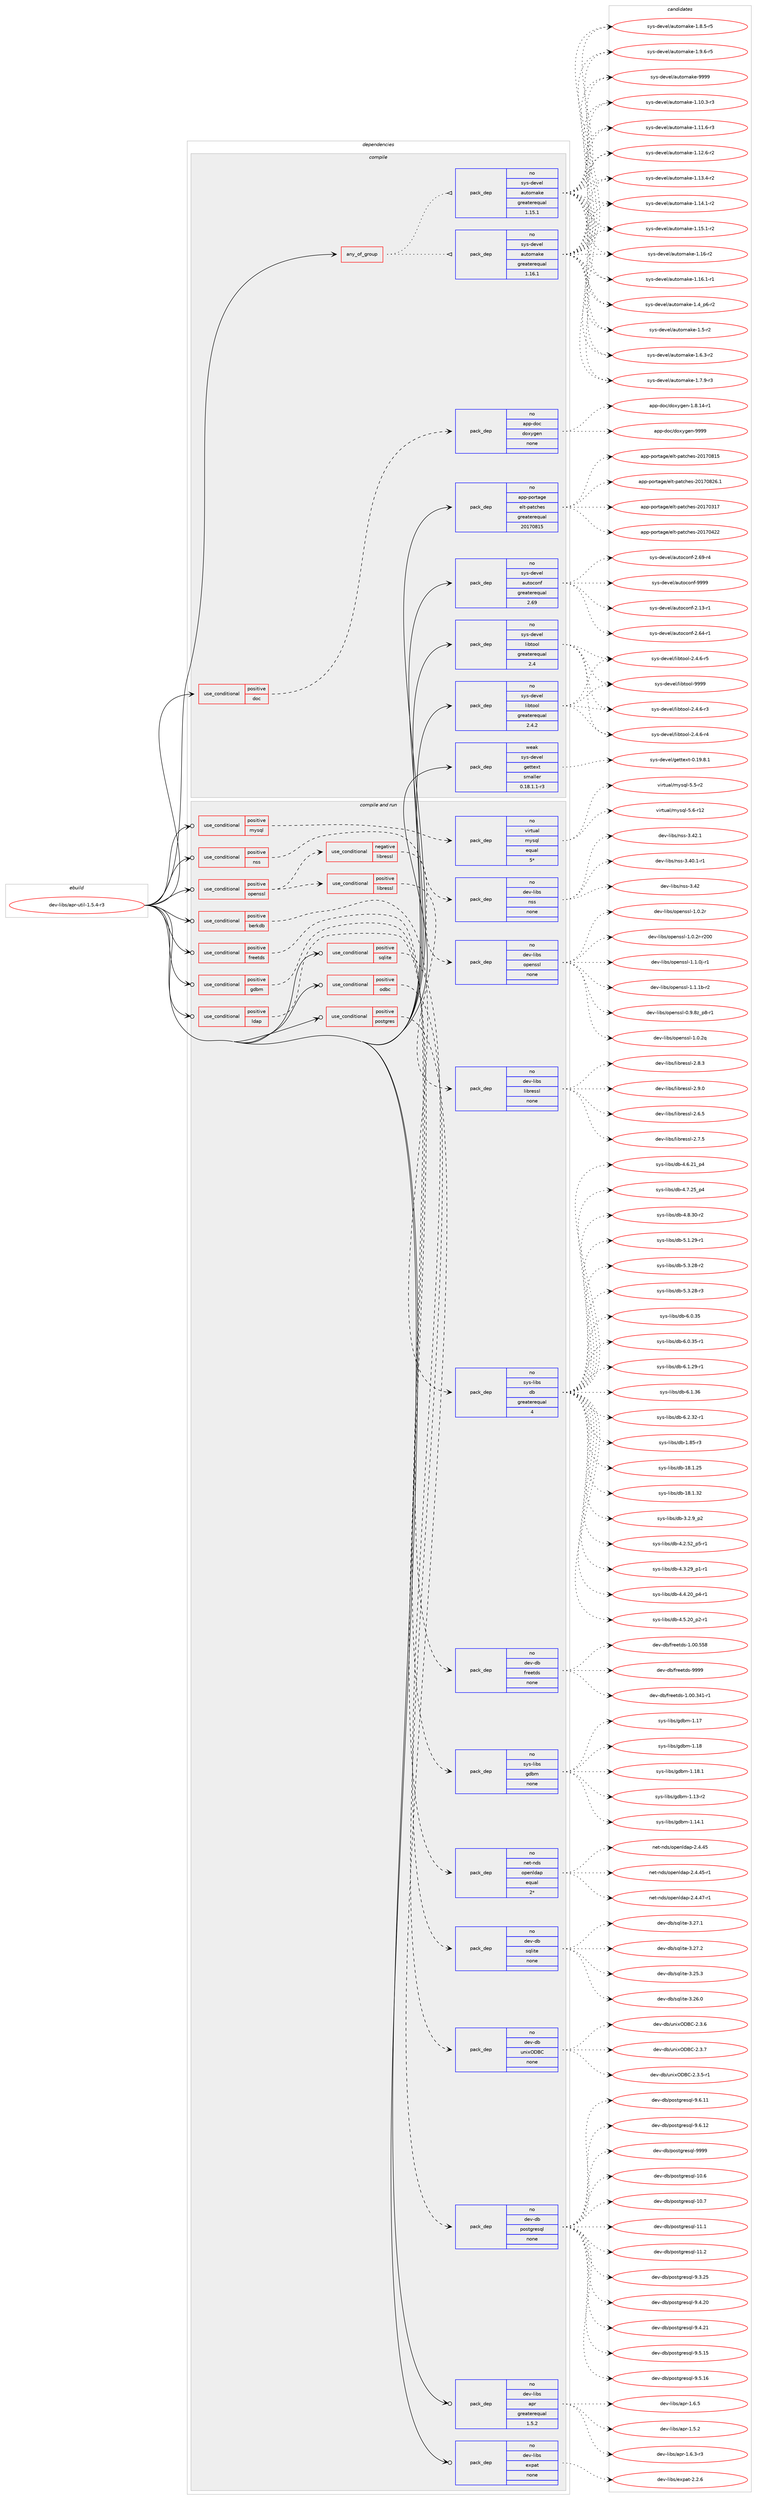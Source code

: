 digraph prolog {

# *************
# Graph options
# *************

newrank=true;
concentrate=true;
compound=true;
graph [rankdir=LR,fontname=Helvetica,fontsize=10,ranksep=1.5];#, ranksep=2.5, nodesep=0.2];
edge  [arrowhead=vee];
node  [fontname=Helvetica,fontsize=10];

# **********
# The ebuild
# **********

subgraph cluster_leftcol {
color=gray;
rank=same;
label=<<i>ebuild</i>>;
id [label="dev-libs/apr-util-1.5.4-r3", color=red, width=4, href="../dev-libs/apr-util-1.5.4-r3.svg"];
}

# ****************
# The dependencies
# ****************

subgraph cluster_midcol {
color=gray;
label=<<i>dependencies</i>>;
subgraph cluster_compile {
fillcolor="#eeeeee";
style=filled;
label=<<i>compile</i>>;
subgraph any22100 {
dependency1364156 [label=<<TABLE BORDER="0" CELLBORDER="1" CELLSPACING="0" CELLPADDING="4"><TR><TD CELLPADDING="10">any_of_group</TD></TR></TABLE>>, shape=none, color=red];subgraph pack976279 {
dependency1364157 [label=<<TABLE BORDER="0" CELLBORDER="1" CELLSPACING="0" CELLPADDING="4" WIDTH="220"><TR><TD ROWSPAN="6" CELLPADDING="30">pack_dep</TD></TR><TR><TD WIDTH="110">no</TD></TR><TR><TD>sys-devel</TD></TR><TR><TD>automake</TD></TR><TR><TD>greaterequal</TD></TR><TR><TD>1.16.1</TD></TR></TABLE>>, shape=none, color=blue];
}
dependency1364156:e -> dependency1364157:w [weight=20,style="dotted",arrowhead="oinv"];
subgraph pack976280 {
dependency1364158 [label=<<TABLE BORDER="0" CELLBORDER="1" CELLSPACING="0" CELLPADDING="4" WIDTH="220"><TR><TD ROWSPAN="6" CELLPADDING="30">pack_dep</TD></TR><TR><TD WIDTH="110">no</TD></TR><TR><TD>sys-devel</TD></TR><TR><TD>automake</TD></TR><TR><TD>greaterequal</TD></TR><TR><TD>1.15.1</TD></TR></TABLE>>, shape=none, color=blue];
}
dependency1364156:e -> dependency1364158:w [weight=20,style="dotted",arrowhead="oinv"];
}
id:e -> dependency1364156:w [weight=20,style="solid",arrowhead="vee"];
subgraph cond365225 {
dependency1364159 [label=<<TABLE BORDER="0" CELLBORDER="1" CELLSPACING="0" CELLPADDING="4"><TR><TD ROWSPAN="3" CELLPADDING="10">use_conditional</TD></TR><TR><TD>positive</TD></TR><TR><TD>doc</TD></TR></TABLE>>, shape=none, color=red];
subgraph pack976281 {
dependency1364160 [label=<<TABLE BORDER="0" CELLBORDER="1" CELLSPACING="0" CELLPADDING="4" WIDTH="220"><TR><TD ROWSPAN="6" CELLPADDING="30">pack_dep</TD></TR><TR><TD WIDTH="110">no</TD></TR><TR><TD>app-doc</TD></TR><TR><TD>doxygen</TD></TR><TR><TD>none</TD></TR><TR><TD></TD></TR></TABLE>>, shape=none, color=blue];
}
dependency1364159:e -> dependency1364160:w [weight=20,style="dashed",arrowhead="vee"];
}
id:e -> dependency1364159:w [weight=20,style="solid",arrowhead="vee"];
subgraph pack976282 {
dependency1364161 [label=<<TABLE BORDER="0" CELLBORDER="1" CELLSPACING="0" CELLPADDING="4" WIDTH="220"><TR><TD ROWSPAN="6" CELLPADDING="30">pack_dep</TD></TR><TR><TD WIDTH="110">no</TD></TR><TR><TD>app-portage</TD></TR><TR><TD>elt-patches</TD></TR><TR><TD>greaterequal</TD></TR><TR><TD>20170815</TD></TR></TABLE>>, shape=none, color=blue];
}
id:e -> dependency1364161:w [weight=20,style="solid",arrowhead="vee"];
subgraph pack976283 {
dependency1364162 [label=<<TABLE BORDER="0" CELLBORDER="1" CELLSPACING="0" CELLPADDING="4" WIDTH="220"><TR><TD ROWSPAN="6" CELLPADDING="30">pack_dep</TD></TR><TR><TD WIDTH="110">no</TD></TR><TR><TD>sys-devel</TD></TR><TR><TD>autoconf</TD></TR><TR><TD>greaterequal</TD></TR><TR><TD>2.69</TD></TR></TABLE>>, shape=none, color=blue];
}
id:e -> dependency1364162:w [weight=20,style="solid",arrowhead="vee"];
subgraph pack976284 {
dependency1364163 [label=<<TABLE BORDER="0" CELLBORDER="1" CELLSPACING="0" CELLPADDING="4" WIDTH="220"><TR><TD ROWSPAN="6" CELLPADDING="30">pack_dep</TD></TR><TR><TD WIDTH="110">no</TD></TR><TR><TD>sys-devel</TD></TR><TR><TD>libtool</TD></TR><TR><TD>greaterequal</TD></TR><TR><TD>2.4</TD></TR></TABLE>>, shape=none, color=blue];
}
id:e -> dependency1364163:w [weight=20,style="solid",arrowhead="vee"];
subgraph pack976285 {
dependency1364164 [label=<<TABLE BORDER="0" CELLBORDER="1" CELLSPACING="0" CELLPADDING="4" WIDTH="220"><TR><TD ROWSPAN="6" CELLPADDING="30">pack_dep</TD></TR><TR><TD WIDTH="110">no</TD></TR><TR><TD>sys-devel</TD></TR><TR><TD>libtool</TD></TR><TR><TD>greaterequal</TD></TR><TR><TD>2.4.2</TD></TR></TABLE>>, shape=none, color=blue];
}
id:e -> dependency1364164:w [weight=20,style="solid",arrowhead="vee"];
subgraph pack976286 {
dependency1364165 [label=<<TABLE BORDER="0" CELLBORDER="1" CELLSPACING="0" CELLPADDING="4" WIDTH="220"><TR><TD ROWSPAN="6" CELLPADDING="30">pack_dep</TD></TR><TR><TD WIDTH="110">weak</TD></TR><TR><TD>sys-devel</TD></TR><TR><TD>gettext</TD></TR><TR><TD>smaller</TD></TR><TR><TD>0.18.1.1-r3</TD></TR></TABLE>>, shape=none, color=blue];
}
id:e -> dependency1364165:w [weight=20,style="solid",arrowhead="vee"];
}
subgraph cluster_compileandrun {
fillcolor="#eeeeee";
style=filled;
label=<<i>compile and run</i>>;
subgraph cond365226 {
dependency1364166 [label=<<TABLE BORDER="0" CELLBORDER="1" CELLSPACING="0" CELLPADDING="4"><TR><TD ROWSPAN="3" CELLPADDING="10">use_conditional</TD></TR><TR><TD>positive</TD></TR><TR><TD>berkdb</TD></TR></TABLE>>, shape=none, color=red];
subgraph pack976287 {
dependency1364167 [label=<<TABLE BORDER="0" CELLBORDER="1" CELLSPACING="0" CELLPADDING="4" WIDTH="220"><TR><TD ROWSPAN="6" CELLPADDING="30">pack_dep</TD></TR><TR><TD WIDTH="110">no</TD></TR><TR><TD>sys-libs</TD></TR><TR><TD>db</TD></TR><TR><TD>greaterequal</TD></TR><TR><TD>4</TD></TR></TABLE>>, shape=none, color=blue];
}
dependency1364166:e -> dependency1364167:w [weight=20,style="dashed",arrowhead="vee"];
}
id:e -> dependency1364166:w [weight=20,style="solid",arrowhead="odotvee"];
subgraph cond365227 {
dependency1364168 [label=<<TABLE BORDER="0" CELLBORDER="1" CELLSPACING="0" CELLPADDING="4"><TR><TD ROWSPAN="3" CELLPADDING="10">use_conditional</TD></TR><TR><TD>positive</TD></TR><TR><TD>freetds</TD></TR></TABLE>>, shape=none, color=red];
subgraph pack976288 {
dependency1364169 [label=<<TABLE BORDER="0" CELLBORDER="1" CELLSPACING="0" CELLPADDING="4" WIDTH="220"><TR><TD ROWSPAN="6" CELLPADDING="30">pack_dep</TD></TR><TR><TD WIDTH="110">no</TD></TR><TR><TD>dev-db</TD></TR><TR><TD>freetds</TD></TR><TR><TD>none</TD></TR><TR><TD></TD></TR></TABLE>>, shape=none, color=blue];
}
dependency1364168:e -> dependency1364169:w [weight=20,style="dashed",arrowhead="vee"];
}
id:e -> dependency1364168:w [weight=20,style="solid",arrowhead="odotvee"];
subgraph cond365228 {
dependency1364170 [label=<<TABLE BORDER="0" CELLBORDER="1" CELLSPACING="0" CELLPADDING="4"><TR><TD ROWSPAN="3" CELLPADDING="10">use_conditional</TD></TR><TR><TD>positive</TD></TR><TR><TD>gdbm</TD></TR></TABLE>>, shape=none, color=red];
subgraph pack976289 {
dependency1364171 [label=<<TABLE BORDER="0" CELLBORDER="1" CELLSPACING="0" CELLPADDING="4" WIDTH="220"><TR><TD ROWSPAN="6" CELLPADDING="30">pack_dep</TD></TR><TR><TD WIDTH="110">no</TD></TR><TR><TD>sys-libs</TD></TR><TR><TD>gdbm</TD></TR><TR><TD>none</TD></TR><TR><TD></TD></TR></TABLE>>, shape=none, color=blue];
}
dependency1364170:e -> dependency1364171:w [weight=20,style="dashed",arrowhead="vee"];
}
id:e -> dependency1364170:w [weight=20,style="solid",arrowhead="odotvee"];
subgraph cond365229 {
dependency1364172 [label=<<TABLE BORDER="0" CELLBORDER="1" CELLSPACING="0" CELLPADDING="4"><TR><TD ROWSPAN="3" CELLPADDING="10">use_conditional</TD></TR><TR><TD>positive</TD></TR><TR><TD>ldap</TD></TR></TABLE>>, shape=none, color=red];
subgraph pack976290 {
dependency1364173 [label=<<TABLE BORDER="0" CELLBORDER="1" CELLSPACING="0" CELLPADDING="4" WIDTH="220"><TR><TD ROWSPAN="6" CELLPADDING="30">pack_dep</TD></TR><TR><TD WIDTH="110">no</TD></TR><TR><TD>net-nds</TD></TR><TR><TD>openldap</TD></TR><TR><TD>equal</TD></TR><TR><TD>2*</TD></TR></TABLE>>, shape=none, color=blue];
}
dependency1364172:e -> dependency1364173:w [weight=20,style="dashed",arrowhead="vee"];
}
id:e -> dependency1364172:w [weight=20,style="solid",arrowhead="odotvee"];
subgraph cond365230 {
dependency1364174 [label=<<TABLE BORDER="0" CELLBORDER="1" CELLSPACING="0" CELLPADDING="4"><TR><TD ROWSPAN="3" CELLPADDING="10">use_conditional</TD></TR><TR><TD>positive</TD></TR><TR><TD>mysql</TD></TR></TABLE>>, shape=none, color=red];
subgraph pack976291 {
dependency1364175 [label=<<TABLE BORDER="0" CELLBORDER="1" CELLSPACING="0" CELLPADDING="4" WIDTH="220"><TR><TD ROWSPAN="6" CELLPADDING="30">pack_dep</TD></TR><TR><TD WIDTH="110">no</TD></TR><TR><TD>virtual</TD></TR><TR><TD>mysql</TD></TR><TR><TD>equal</TD></TR><TR><TD>5*</TD></TR></TABLE>>, shape=none, color=blue];
}
dependency1364174:e -> dependency1364175:w [weight=20,style="dashed",arrowhead="vee"];
}
id:e -> dependency1364174:w [weight=20,style="solid",arrowhead="odotvee"];
subgraph cond365231 {
dependency1364176 [label=<<TABLE BORDER="0" CELLBORDER="1" CELLSPACING="0" CELLPADDING="4"><TR><TD ROWSPAN="3" CELLPADDING="10">use_conditional</TD></TR><TR><TD>positive</TD></TR><TR><TD>nss</TD></TR></TABLE>>, shape=none, color=red];
subgraph pack976292 {
dependency1364177 [label=<<TABLE BORDER="0" CELLBORDER="1" CELLSPACING="0" CELLPADDING="4" WIDTH="220"><TR><TD ROWSPAN="6" CELLPADDING="30">pack_dep</TD></TR><TR><TD WIDTH="110">no</TD></TR><TR><TD>dev-libs</TD></TR><TR><TD>nss</TD></TR><TR><TD>none</TD></TR><TR><TD></TD></TR></TABLE>>, shape=none, color=blue];
}
dependency1364176:e -> dependency1364177:w [weight=20,style="dashed",arrowhead="vee"];
}
id:e -> dependency1364176:w [weight=20,style="solid",arrowhead="odotvee"];
subgraph cond365232 {
dependency1364178 [label=<<TABLE BORDER="0" CELLBORDER="1" CELLSPACING="0" CELLPADDING="4"><TR><TD ROWSPAN="3" CELLPADDING="10">use_conditional</TD></TR><TR><TD>positive</TD></TR><TR><TD>odbc</TD></TR></TABLE>>, shape=none, color=red];
subgraph pack976293 {
dependency1364179 [label=<<TABLE BORDER="0" CELLBORDER="1" CELLSPACING="0" CELLPADDING="4" WIDTH="220"><TR><TD ROWSPAN="6" CELLPADDING="30">pack_dep</TD></TR><TR><TD WIDTH="110">no</TD></TR><TR><TD>dev-db</TD></TR><TR><TD>unixODBC</TD></TR><TR><TD>none</TD></TR><TR><TD></TD></TR></TABLE>>, shape=none, color=blue];
}
dependency1364178:e -> dependency1364179:w [weight=20,style="dashed",arrowhead="vee"];
}
id:e -> dependency1364178:w [weight=20,style="solid",arrowhead="odotvee"];
subgraph cond365233 {
dependency1364180 [label=<<TABLE BORDER="0" CELLBORDER="1" CELLSPACING="0" CELLPADDING="4"><TR><TD ROWSPAN="3" CELLPADDING="10">use_conditional</TD></TR><TR><TD>positive</TD></TR><TR><TD>openssl</TD></TR></TABLE>>, shape=none, color=red];
subgraph cond365234 {
dependency1364181 [label=<<TABLE BORDER="0" CELLBORDER="1" CELLSPACING="0" CELLPADDING="4"><TR><TD ROWSPAN="3" CELLPADDING="10">use_conditional</TD></TR><TR><TD>negative</TD></TR><TR><TD>libressl</TD></TR></TABLE>>, shape=none, color=red];
subgraph pack976294 {
dependency1364182 [label=<<TABLE BORDER="0" CELLBORDER="1" CELLSPACING="0" CELLPADDING="4" WIDTH="220"><TR><TD ROWSPAN="6" CELLPADDING="30">pack_dep</TD></TR><TR><TD WIDTH="110">no</TD></TR><TR><TD>dev-libs</TD></TR><TR><TD>openssl</TD></TR><TR><TD>none</TD></TR><TR><TD></TD></TR></TABLE>>, shape=none, color=blue];
}
dependency1364181:e -> dependency1364182:w [weight=20,style="dashed",arrowhead="vee"];
}
dependency1364180:e -> dependency1364181:w [weight=20,style="dashed",arrowhead="vee"];
subgraph cond365235 {
dependency1364183 [label=<<TABLE BORDER="0" CELLBORDER="1" CELLSPACING="0" CELLPADDING="4"><TR><TD ROWSPAN="3" CELLPADDING="10">use_conditional</TD></TR><TR><TD>positive</TD></TR><TR><TD>libressl</TD></TR></TABLE>>, shape=none, color=red];
subgraph pack976295 {
dependency1364184 [label=<<TABLE BORDER="0" CELLBORDER="1" CELLSPACING="0" CELLPADDING="4" WIDTH="220"><TR><TD ROWSPAN="6" CELLPADDING="30">pack_dep</TD></TR><TR><TD WIDTH="110">no</TD></TR><TR><TD>dev-libs</TD></TR><TR><TD>libressl</TD></TR><TR><TD>none</TD></TR><TR><TD></TD></TR></TABLE>>, shape=none, color=blue];
}
dependency1364183:e -> dependency1364184:w [weight=20,style="dashed",arrowhead="vee"];
}
dependency1364180:e -> dependency1364183:w [weight=20,style="dashed",arrowhead="vee"];
}
id:e -> dependency1364180:w [weight=20,style="solid",arrowhead="odotvee"];
subgraph cond365236 {
dependency1364185 [label=<<TABLE BORDER="0" CELLBORDER="1" CELLSPACING="0" CELLPADDING="4"><TR><TD ROWSPAN="3" CELLPADDING="10">use_conditional</TD></TR><TR><TD>positive</TD></TR><TR><TD>postgres</TD></TR></TABLE>>, shape=none, color=red];
subgraph pack976296 {
dependency1364186 [label=<<TABLE BORDER="0" CELLBORDER="1" CELLSPACING="0" CELLPADDING="4" WIDTH="220"><TR><TD ROWSPAN="6" CELLPADDING="30">pack_dep</TD></TR><TR><TD WIDTH="110">no</TD></TR><TR><TD>dev-db</TD></TR><TR><TD>postgresql</TD></TR><TR><TD>none</TD></TR><TR><TD></TD></TR></TABLE>>, shape=none, color=blue];
}
dependency1364185:e -> dependency1364186:w [weight=20,style="dashed",arrowhead="vee"];
}
id:e -> dependency1364185:w [weight=20,style="solid",arrowhead="odotvee"];
subgraph cond365237 {
dependency1364187 [label=<<TABLE BORDER="0" CELLBORDER="1" CELLSPACING="0" CELLPADDING="4"><TR><TD ROWSPAN="3" CELLPADDING="10">use_conditional</TD></TR><TR><TD>positive</TD></TR><TR><TD>sqlite</TD></TR></TABLE>>, shape=none, color=red];
subgraph pack976297 {
dependency1364188 [label=<<TABLE BORDER="0" CELLBORDER="1" CELLSPACING="0" CELLPADDING="4" WIDTH="220"><TR><TD ROWSPAN="6" CELLPADDING="30">pack_dep</TD></TR><TR><TD WIDTH="110">no</TD></TR><TR><TD>dev-db</TD></TR><TR><TD>sqlite</TD></TR><TR><TD>none</TD></TR><TR><TD></TD></TR></TABLE>>, shape=none, color=blue];
}
dependency1364187:e -> dependency1364188:w [weight=20,style="dashed",arrowhead="vee"];
}
id:e -> dependency1364187:w [weight=20,style="solid",arrowhead="odotvee"];
subgraph pack976298 {
dependency1364189 [label=<<TABLE BORDER="0" CELLBORDER="1" CELLSPACING="0" CELLPADDING="4" WIDTH="220"><TR><TD ROWSPAN="6" CELLPADDING="30">pack_dep</TD></TR><TR><TD WIDTH="110">no</TD></TR><TR><TD>dev-libs</TD></TR><TR><TD>apr</TD></TR><TR><TD>greaterequal</TD></TR><TR><TD>1.5.2</TD></TR></TABLE>>, shape=none, color=blue];
}
id:e -> dependency1364189:w [weight=20,style="solid",arrowhead="odotvee"];
subgraph pack976299 {
dependency1364190 [label=<<TABLE BORDER="0" CELLBORDER="1" CELLSPACING="0" CELLPADDING="4" WIDTH="220"><TR><TD ROWSPAN="6" CELLPADDING="30">pack_dep</TD></TR><TR><TD WIDTH="110">no</TD></TR><TR><TD>dev-libs</TD></TR><TR><TD>expat</TD></TR><TR><TD>none</TD></TR><TR><TD></TD></TR></TABLE>>, shape=none, color=blue];
}
id:e -> dependency1364190:w [weight=20,style="solid",arrowhead="odotvee"];
}
subgraph cluster_run {
fillcolor="#eeeeee";
style=filled;
label=<<i>run</i>>;
}
}

# **************
# The candidates
# **************

subgraph cluster_choices {
rank=same;
color=gray;
label=<<i>candidates</i>>;

subgraph choice976279 {
color=black;
nodesep=1;
choice11512111545100101118101108479711711611110997107101454946494846514511451 [label="sys-devel/automake-1.10.3-r3", color=red, width=4,href="../sys-devel/automake-1.10.3-r3.svg"];
choice11512111545100101118101108479711711611110997107101454946494946544511451 [label="sys-devel/automake-1.11.6-r3", color=red, width=4,href="../sys-devel/automake-1.11.6-r3.svg"];
choice11512111545100101118101108479711711611110997107101454946495046544511450 [label="sys-devel/automake-1.12.6-r2", color=red, width=4,href="../sys-devel/automake-1.12.6-r2.svg"];
choice11512111545100101118101108479711711611110997107101454946495146524511450 [label="sys-devel/automake-1.13.4-r2", color=red, width=4,href="../sys-devel/automake-1.13.4-r2.svg"];
choice11512111545100101118101108479711711611110997107101454946495246494511450 [label="sys-devel/automake-1.14.1-r2", color=red, width=4,href="../sys-devel/automake-1.14.1-r2.svg"];
choice11512111545100101118101108479711711611110997107101454946495346494511450 [label="sys-devel/automake-1.15.1-r2", color=red, width=4,href="../sys-devel/automake-1.15.1-r2.svg"];
choice1151211154510010111810110847971171161111099710710145494649544511450 [label="sys-devel/automake-1.16-r2", color=red, width=4,href="../sys-devel/automake-1.16-r2.svg"];
choice11512111545100101118101108479711711611110997107101454946495446494511449 [label="sys-devel/automake-1.16.1-r1", color=red, width=4,href="../sys-devel/automake-1.16.1-r1.svg"];
choice115121115451001011181011084797117116111109971071014549465295112544511450 [label="sys-devel/automake-1.4_p6-r2", color=red, width=4,href="../sys-devel/automake-1.4_p6-r2.svg"];
choice11512111545100101118101108479711711611110997107101454946534511450 [label="sys-devel/automake-1.5-r2", color=red, width=4,href="../sys-devel/automake-1.5-r2.svg"];
choice115121115451001011181011084797117116111109971071014549465446514511450 [label="sys-devel/automake-1.6.3-r2", color=red, width=4,href="../sys-devel/automake-1.6.3-r2.svg"];
choice115121115451001011181011084797117116111109971071014549465546574511451 [label="sys-devel/automake-1.7.9-r3", color=red, width=4,href="../sys-devel/automake-1.7.9-r3.svg"];
choice115121115451001011181011084797117116111109971071014549465646534511453 [label="sys-devel/automake-1.8.5-r5", color=red, width=4,href="../sys-devel/automake-1.8.5-r5.svg"];
choice115121115451001011181011084797117116111109971071014549465746544511453 [label="sys-devel/automake-1.9.6-r5", color=red, width=4,href="../sys-devel/automake-1.9.6-r5.svg"];
choice115121115451001011181011084797117116111109971071014557575757 [label="sys-devel/automake-9999", color=red, width=4,href="../sys-devel/automake-9999.svg"];
dependency1364157:e -> choice11512111545100101118101108479711711611110997107101454946494846514511451:w [style=dotted,weight="100"];
dependency1364157:e -> choice11512111545100101118101108479711711611110997107101454946494946544511451:w [style=dotted,weight="100"];
dependency1364157:e -> choice11512111545100101118101108479711711611110997107101454946495046544511450:w [style=dotted,weight="100"];
dependency1364157:e -> choice11512111545100101118101108479711711611110997107101454946495146524511450:w [style=dotted,weight="100"];
dependency1364157:e -> choice11512111545100101118101108479711711611110997107101454946495246494511450:w [style=dotted,weight="100"];
dependency1364157:e -> choice11512111545100101118101108479711711611110997107101454946495346494511450:w [style=dotted,weight="100"];
dependency1364157:e -> choice1151211154510010111810110847971171161111099710710145494649544511450:w [style=dotted,weight="100"];
dependency1364157:e -> choice11512111545100101118101108479711711611110997107101454946495446494511449:w [style=dotted,weight="100"];
dependency1364157:e -> choice115121115451001011181011084797117116111109971071014549465295112544511450:w [style=dotted,weight="100"];
dependency1364157:e -> choice11512111545100101118101108479711711611110997107101454946534511450:w [style=dotted,weight="100"];
dependency1364157:e -> choice115121115451001011181011084797117116111109971071014549465446514511450:w [style=dotted,weight="100"];
dependency1364157:e -> choice115121115451001011181011084797117116111109971071014549465546574511451:w [style=dotted,weight="100"];
dependency1364157:e -> choice115121115451001011181011084797117116111109971071014549465646534511453:w [style=dotted,weight="100"];
dependency1364157:e -> choice115121115451001011181011084797117116111109971071014549465746544511453:w [style=dotted,weight="100"];
dependency1364157:e -> choice115121115451001011181011084797117116111109971071014557575757:w [style=dotted,weight="100"];
}
subgraph choice976280 {
color=black;
nodesep=1;
choice11512111545100101118101108479711711611110997107101454946494846514511451 [label="sys-devel/automake-1.10.3-r3", color=red, width=4,href="../sys-devel/automake-1.10.3-r3.svg"];
choice11512111545100101118101108479711711611110997107101454946494946544511451 [label="sys-devel/automake-1.11.6-r3", color=red, width=4,href="../sys-devel/automake-1.11.6-r3.svg"];
choice11512111545100101118101108479711711611110997107101454946495046544511450 [label="sys-devel/automake-1.12.6-r2", color=red, width=4,href="../sys-devel/automake-1.12.6-r2.svg"];
choice11512111545100101118101108479711711611110997107101454946495146524511450 [label="sys-devel/automake-1.13.4-r2", color=red, width=4,href="../sys-devel/automake-1.13.4-r2.svg"];
choice11512111545100101118101108479711711611110997107101454946495246494511450 [label="sys-devel/automake-1.14.1-r2", color=red, width=4,href="../sys-devel/automake-1.14.1-r2.svg"];
choice11512111545100101118101108479711711611110997107101454946495346494511450 [label="sys-devel/automake-1.15.1-r2", color=red, width=4,href="../sys-devel/automake-1.15.1-r2.svg"];
choice1151211154510010111810110847971171161111099710710145494649544511450 [label="sys-devel/automake-1.16-r2", color=red, width=4,href="../sys-devel/automake-1.16-r2.svg"];
choice11512111545100101118101108479711711611110997107101454946495446494511449 [label="sys-devel/automake-1.16.1-r1", color=red, width=4,href="../sys-devel/automake-1.16.1-r1.svg"];
choice115121115451001011181011084797117116111109971071014549465295112544511450 [label="sys-devel/automake-1.4_p6-r2", color=red, width=4,href="../sys-devel/automake-1.4_p6-r2.svg"];
choice11512111545100101118101108479711711611110997107101454946534511450 [label="sys-devel/automake-1.5-r2", color=red, width=4,href="../sys-devel/automake-1.5-r2.svg"];
choice115121115451001011181011084797117116111109971071014549465446514511450 [label="sys-devel/automake-1.6.3-r2", color=red, width=4,href="../sys-devel/automake-1.6.3-r2.svg"];
choice115121115451001011181011084797117116111109971071014549465546574511451 [label="sys-devel/automake-1.7.9-r3", color=red, width=4,href="../sys-devel/automake-1.7.9-r3.svg"];
choice115121115451001011181011084797117116111109971071014549465646534511453 [label="sys-devel/automake-1.8.5-r5", color=red, width=4,href="../sys-devel/automake-1.8.5-r5.svg"];
choice115121115451001011181011084797117116111109971071014549465746544511453 [label="sys-devel/automake-1.9.6-r5", color=red, width=4,href="../sys-devel/automake-1.9.6-r5.svg"];
choice115121115451001011181011084797117116111109971071014557575757 [label="sys-devel/automake-9999", color=red, width=4,href="../sys-devel/automake-9999.svg"];
dependency1364158:e -> choice11512111545100101118101108479711711611110997107101454946494846514511451:w [style=dotted,weight="100"];
dependency1364158:e -> choice11512111545100101118101108479711711611110997107101454946494946544511451:w [style=dotted,weight="100"];
dependency1364158:e -> choice11512111545100101118101108479711711611110997107101454946495046544511450:w [style=dotted,weight="100"];
dependency1364158:e -> choice11512111545100101118101108479711711611110997107101454946495146524511450:w [style=dotted,weight="100"];
dependency1364158:e -> choice11512111545100101118101108479711711611110997107101454946495246494511450:w [style=dotted,weight="100"];
dependency1364158:e -> choice11512111545100101118101108479711711611110997107101454946495346494511450:w [style=dotted,weight="100"];
dependency1364158:e -> choice1151211154510010111810110847971171161111099710710145494649544511450:w [style=dotted,weight="100"];
dependency1364158:e -> choice11512111545100101118101108479711711611110997107101454946495446494511449:w [style=dotted,weight="100"];
dependency1364158:e -> choice115121115451001011181011084797117116111109971071014549465295112544511450:w [style=dotted,weight="100"];
dependency1364158:e -> choice11512111545100101118101108479711711611110997107101454946534511450:w [style=dotted,weight="100"];
dependency1364158:e -> choice115121115451001011181011084797117116111109971071014549465446514511450:w [style=dotted,weight="100"];
dependency1364158:e -> choice115121115451001011181011084797117116111109971071014549465546574511451:w [style=dotted,weight="100"];
dependency1364158:e -> choice115121115451001011181011084797117116111109971071014549465646534511453:w [style=dotted,weight="100"];
dependency1364158:e -> choice115121115451001011181011084797117116111109971071014549465746544511453:w [style=dotted,weight="100"];
dependency1364158:e -> choice115121115451001011181011084797117116111109971071014557575757:w [style=dotted,weight="100"];
}
subgraph choice976281 {
color=black;
nodesep=1;
choice97112112451001119947100111120121103101110454946564649524511449 [label="app-doc/doxygen-1.8.14-r1", color=red, width=4,href="../app-doc/doxygen-1.8.14-r1.svg"];
choice971121124510011199471001111201211031011104557575757 [label="app-doc/doxygen-9999", color=red, width=4,href="../app-doc/doxygen-9999.svg"];
dependency1364160:e -> choice97112112451001119947100111120121103101110454946564649524511449:w [style=dotted,weight="100"];
dependency1364160:e -> choice971121124510011199471001111201211031011104557575757:w [style=dotted,weight="100"];
}
subgraph choice976282 {
color=black;
nodesep=1;
choice97112112451121111141169710310147101108116451129711699104101115455048495548514955 [label="app-portage/elt-patches-20170317", color=red, width=4,href="../app-portage/elt-patches-20170317.svg"];
choice97112112451121111141169710310147101108116451129711699104101115455048495548525050 [label="app-portage/elt-patches-20170422", color=red, width=4,href="../app-portage/elt-patches-20170422.svg"];
choice97112112451121111141169710310147101108116451129711699104101115455048495548564953 [label="app-portage/elt-patches-20170815", color=red, width=4,href="../app-portage/elt-patches-20170815.svg"];
choice971121124511211111411697103101471011081164511297116991041011154550484955485650544649 [label="app-portage/elt-patches-20170826.1", color=red, width=4,href="../app-portage/elt-patches-20170826.1.svg"];
dependency1364161:e -> choice97112112451121111141169710310147101108116451129711699104101115455048495548514955:w [style=dotted,weight="100"];
dependency1364161:e -> choice97112112451121111141169710310147101108116451129711699104101115455048495548525050:w [style=dotted,weight="100"];
dependency1364161:e -> choice97112112451121111141169710310147101108116451129711699104101115455048495548564953:w [style=dotted,weight="100"];
dependency1364161:e -> choice971121124511211111411697103101471011081164511297116991041011154550484955485650544649:w [style=dotted,weight="100"];
}
subgraph choice976283 {
color=black;
nodesep=1;
choice1151211154510010111810110847971171161119911111010245504649514511449 [label="sys-devel/autoconf-2.13-r1", color=red, width=4,href="../sys-devel/autoconf-2.13-r1.svg"];
choice1151211154510010111810110847971171161119911111010245504654524511449 [label="sys-devel/autoconf-2.64-r1", color=red, width=4,href="../sys-devel/autoconf-2.64-r1.svg"];
choice1151211154510010111810110847971171161119911111010245504654574511452 [label="sys-devel/autoconf-2.69-r4", color=red, width=4,href="../sys-devel/autoconf-2.69-r4.svg"];
choice115121115451001011181011084797117116111991111101024557575757 [label="sys-devel/autoconf-9999", color=red, width=4,href="../sys-devel/autoconf-9999.svg"];
dependency1364162:e -> choice1151211154510010111810110847971171161119911111010245504649514511449:w [style=dotted,weight="100"];
dependency1364162:e -> choice1151211154510010111810110847971171161119911111010245504654524511449:w [style=dotted,weight="100"];
dependency1364162:e -> choice1151211154510010111810110847971171161119911111010245504654574511452:w [style=dotted,weight="100"];
dependency1364162:e -> choice115121115451001011181011084797117116111991111101024557575757:w [style=dotted,weight="100"];
}
subgraph choice976284 {
color=black;
nodesep=1;
choice1151211154510010111810110847108105981161111111084550465246544511451 [label="sys-devel/libtool-2.4.6-r3", color=red, width=4,href="../sys-devel/libtool-2.4.6-r3.svg"];
choice1151211154510010111810110847108105981161111111084550465246544511452 [label="sys-devel/libtool-2.4.6-r4", color=red, width=4,href="../sys-devel/libtool-2.4.6-r4.svg"];
choice1151211154510010111810110847108105981161111111084550465246544511453 [label="sys-devel/libtool-2.4.6-r5", color=red, width=4,href="../sys-devel/libtool-2.4.6-r5.svg"];
choice1151211154510010111810110847108105981161111111084557575757 [label="sys-devel/libtool-9999", color=red, width=4,href="../sys-devel/libtool-9999.svg"];
dependency1364163:e -> choice1151211154510010111810110847108105981161111111084550465246544511451:w [style=dotted,weight="100"];
dependency1364163:e -> choice1151211154510010111810110847108105981161111111084550465246544511452:w [style=dotted,weight="100"];
dependency1364163:e -> choice1151211154510010111810110847108105981161111111084550465246544511453:w [style=dotted,weight="100"];
dependency1364163:e -> choice1151211154510010111810110847108105981161111111084557575757:w [style=dotted,weight="100"];
}
subgraph choice976285 {
color=black;
nodesep=1;
choice1151211154510010111810110847108105981161111111084550465246544511451 [label="sys-devel/libtool-2.4.6-r3", color=red, width=4,href="../sys-devel/libtool-2.4.6-r3.svg"];
choice1151211154510010111810110847108105981161111111084550465246544511452 [label="sys-devel/libtool-2.4.6-r4", color=red, width=4,href="../sys-devel/libtool-2.4.6-r4.svg"];
choice1151211154510010111810110847108105981161111111084550465246544511453 [label="sys-devel/libtool-2.4.6-r5", color=red, width=4,href="../sys-devel/libtool-2.4.6-r5.svg"];
choice1151211154510010111810110847108105981161111111084557575757 [label="sys-devel/libtool-9999", color=red, width=4,href="../sys-devel/libtool-9999.svg"];
dependency1364164:e -> choice1151211154510010111810110847108105981161111111084550465246544511451:w [style=dotted,weight="100"];
dependency1364164:e -> choice1151211154510010111810110847108105981161111111084550465246544511452:w [style=dotted,weight="100"];
dependency1364164:e -> choice1151211154510010111810110847108105981161111111084550465246544511453:w [style=dotted,weight="100"];
dependency1364164:e -> choice1151211154510010111810110847108105981161111111084557575757:w [style=dotted,weight="100"];
}
subgraph choice976286 {
color=black;
nodesep=1;
choice1151211154510010111810110847103101116116101120116454846495746564649 [label="sys-devel/gettext-0.19.8.1", color=red, width=4,href="../sys-devel/gettext-0.19.8.1.svg"];
dependency1364165:e -> choice1151211154510010111810110847103101116116101120116454846495746564649:w [style=dotted,weight="100"];
}
subgraph choice976287 {
color=black;
nodesep=1;
choice1151211154510810598115471009845494656534511451 [label="sys-libs/db-1.85-r3", color=red, width=4,href="../sys-libs/db-1.85-r3.svg"];
choice115121115451081059811547100984549564649465053 [label="sys-libs/db-18.1.25", color=red, width=4,href="../sys-libs/db-18.1.25.svg"];
choice115121115451081059811547100984549564649465150 [label="sys-libs/db-18.1.32", color=red, width=4,href="../sys-libs/db-18.1.32.svg"];
choice115121115451081059811547100984551465046579511250 [label="sys-libs/db-3.2.9_p2", color=red, width=4,href="../sys-libs/db-3.2.9_p2.svg"];
choice115121115451081059811547100984552465046535095112534511449 [label="sys-libs/db-4.2.52_p5-r1", color=red, width=4,href="../sys-libs/db-4.2.52_p5-r1.svg"];
choice115121115451081059811547100984552465146505795112494511449 [label="sys-libs/db-4.3.29_p1-r1", color=red, width=4,href="../sys-libs/db-4.3.29_p1-r1.svg"];
choice115121115451081059811547100984552465246504895112524511449 [label="sys-libs/db-4.4.20_p4-r1", color=red, width=4,href="../sys-libs/db-4.4.20_p4-r1.svg"];
choice115121115451081059811547100984552465346504895112504511449 [label="sys-libs/db-4.5.20_p2-r1", color=red, width=4,href="../sys-libs/db-4.5.20_p2-r1.svg"];
choice11512111545108105981154710098455246544650499511252 [label="sys-libs/db-4.6.21_p4", color=red, width=4,href="../sys-libs/db-4.6.21_p4.svg"];
choice11512111545108105981154710098455246554650539511252 [label="sys-libs/db-4.7.25_p4", color=red, width=4,href="../sys-libs/db-4.7.25_p4.svg"];
choice11512111545108105981154710098455246564651484511450 [label="sys-libs/db-4.8.30-r2", color=red, width=4,href="../sys-libs/db-4.8.30-r2.svg"];
choice11512111545108105981154710098455346494650574511449 [label="sys-libs/db-5.1.29-r1", color=red, width=4,href="../sys-libs/db-5.1.29-r1.svg"];
choice11512111545108105981154710098455346514650564511450 [label="sys-libs/db-5.3.28-r2", color=red, width=4,href="../sys-libs/db-5.3.28-r2.svg"];
choice11512111545108105981154710098455346514650564511451 [label="sys-libs/db-5.3.28-r3", color=red, width=4,href="../sys-libs/db-5.3.28-r3.svg"];
choice1151211154510810598115471009845544648465153 [label="sys-libs/db-6.0.35", color=red, width=4,href="../sys-libs/db-6.0.35.svg"];
choice11512111545108105981154710098455446484651534511449 [label="sys-libs/db-6.0.35-r1", color=red, width=4,href="../sys-libs/db-6.0.35-r1.svg"];
choice11512111545108105981154710098455446494650574511449 [label="sys-libs/db-6.1.29-r1", color=red, width=4,href="../sys-libs/db-6.1.29-r1.svg"];
choice1151211154510810598115471009845544649465154 [label="sys-libs/db-6.1.36", color=red, width=4,href="../sys-libs/db-6.1.36.svg"];
choice11512111545108105981154710098455446504651504511449 [label="sys-libs/db-6.2.32-r1", color=red, width=4,href="../sys-libs/db-6.2.32-r1.svg"];
dependency1364167:e -> choice1151211154510810598115471009845494656534511451:w [style=dotted,weight="100"];
dependency1364167:e -> choice115121115451081059811547100984549564649465053:w [style=dotted,weight="100"];
dependency1364167:e -> choice115121115451081059811547100984549564649465150:w [style=dotted,weight="100"];
dependency1364167:e -> choice115121115451081059811547100984551465046579511250:w [style=dotted,weight="100"];
dependency1364167:e -> choice115121115451081059811547100984552465046535095112534511449:w [style=dotted,weight="100"];
dependency1364167:e -> choice115121115451081059811547100984552465146505795112494511449:w [style=dotted,weight="100"];
dependency1364167:e -> choice115121115451081059811547100984552465246504895112524511449:w [style=dotted,weight="100"];
dependency1364167:e -> choice115121115451081059811547100984552465346504895112504511449:w [style=dotted,weight="100"];
dependency1364167:e -> choice11512111545108105981154710098455246544650499511252:w [style=dotted,weight="100"];
dependency1364167:e -> choice11512111545108105981154710098455246554650539511252:w [style=dotted,weight="100"];
dependency1364167:e -> choice11512111545108105981154710098455246564651484511450:w [style=dotted,weight="100"];
dependency1364167:e -> choice11512111545108105981154710098455346494650574511449:w [style=dotted,weight="100"];
dependency1364167:e -> choice11512111545108105981154710098455346514650564511450:w [style=dotted,weight="100"];
dependency1364167:e -> choice11512111545108105981154710098455346514650564511451:w [style=dotted,weight="100"];
dependency1364167:e -> choice1151211154510810598115471009845544648465153:w [style=dotted,weight="100"];
dependency1364167:e -> choice11512111545108105981154710098455446484651534511449:w [style=dotted,weight="100"];
dependency1364167:e -> choice11512111545108105981154710098455446494650574511449:w [style=dotted,weight="100"];
dependency1364167:e -> choice1151211154510810598115471009845544649465154:w [style=dotted,weight="100"];
dependency1364167:e -> choice11512111545108105981154710098455446504651504511449:w [style=dotted,weight="100"];
}
subgraph choice976288 {
color=black;
nodesep=1;
choice1001011184510098471021141011011161001154549464848465152494511449 [label="dev-db/freetds-1.00.341-r1", color=red, width=4,href="../dev-db/freetds-1.00.341-r1.svg"];
choice100101118451009847102114101101116100115454946484846535356 [label="dev-db/freetds-1.00.558", color=red, width=4,href="../dev-db/freetds-1.00.558.svg"];
choice1001011184510098471021141011011161001154557575757 [label="dev-db/freetds-9999", color=red, width=4,href="../dev-db/freetds-9999.svg"];
dependency1364169:e -> choice1001011184510098471021141011011161001154549464848465152494511449:w [style=dotted,weight="100"];
dependency1364169:e -> choice100101118451009847102114101101116100115454946484846535356:w [style=dotted,weight="100"];
dependency1364169:e -> choice1001011184510098471021141011011161001154557575757:w [style=dotted,weight="100"];
}
subgraph choice976289 {
color=black;
nodesep=1;
choice1151211154510810598115471031009810945494649514511450 [label="sys-libs/gdbm-1.13-r2", color=red, width=4,href="../sys-libs/gdbm-1.13-r2.svg"];
choice1151211154510810598115471031009810945494649524649 [label="sys-libs/gdbm-1.14.1", color=red, width=4,href="../sys-libs/gdbm-1.14.1.svg"];
choice115121115451081059811547103100981094549464955 [label="sys-libs/gdbm-1.17", color=red, width=4,href="../sys-libs/gdbm-1.17.svg"];
choice115121115451081059811547103100981094549464956 [label="sys-libs/gdbm-1.18", color=red, width=4,href="../sys-libs/gdbm-1.18.svg"];
choice1151211154510810598115471031009810945494649564649 [label="sys-libs/gdbm-1.18.1", color=red, width=4,href="../sys-libs/gdbm-1.18.1.svg"];
dependency1364171:e -> choice1151211154510810598115471031009810945494649514511450:w [style=dotted,weight="100"];
dependency1364171:e -> choice1151211154510810598115471031009810945494649524649:w [style=dotted,weight="100"];
dependency1364171:e -> choice115121115451081059811547103100981094549464955:w [style=dotted,weight="100"];
dependency1364171:e -> choice115121115451081059811547103100981094549464956:w [style=dotted,weight="100"];
dependency1364171:e -> choice1151211154510810598115471031009810945494649564649:w [style=dotted,weight="100"];
}
subgraph choice976290 {
color=black;
nodesep=1;
choice11010111645110100115471111121011101081009711245504652465253 [label="net-nds/openldap-2.4.45", color=red, width=4,href="../net-nds/openldap-2.4.45.svg"];
choice110101116451101001154711111210111010810097112455046524652534511449 [label="net-nds/openldap-2.4.45-r1", color=red, width=4,href="../net-nds/openldap-2.4.45-r1.svg"];
choice110101116451101001154711111210111010810097112455046524652554511449 [label="net-nds/openldap-2.4.47-r1", color=red, width=4,href="../net-nds/openldap-2.4.47-r1.svg"];
dependency1364173:e -> choice11010111645110100115471111121011101081009711245504652465253:w [style=dotted,weight="100"];
dependency1364173:e -> choice110101116451101001154711111210111010810097112455046524652534511449:w [style=dotted,weight="100"];
dependency1364173:e -> choice110101116451101001154711111210111010810097112455046524652554511449:w [style=dotted,weight="100"];
}
subgraph choice976291 {
color=black;
nodesep=1;
choice1181051141161179710847109121115113108455346534511450 [label="virtual/mysql-5.5-r2", color=red, width=4,href="../virtual/mysql-5.5-r2.svg"];
choice118105114116117971084710912111511310845534654451144950 [label="virtual/mysql-5.6-r12", color=red, width=4,href="../virtual/mysql-5.6-r12.svg"];
dependency1364175:e -> choice1181051141161179710847109121115113108455346534511450:w [style=dotted,weight="100"];
dependency1364175:e -> choice118105114116117971084710912111511310845534654451144950:w [style=dotted,weight="100"];
}
subgraph choice976292 {
color=black;
nodesep=1;
choice100101118451081059811547110115115455146524846494511449 [label="dev-libs/nss-3.40.1-r1", color=red, width=4,href="../dev-libs/nss-3.40.1-r1.svg"];
choice1001011184510810598115471101151154551465250 [label="dev-libs/nss-3.42", color=red, width=4,href="../dev-libs/nss-3.42.svg"];
choice10010111845108105981154711011511545514652504649 [label="dev-libs/nss-3.42.1", color=red, width=4,href="../dev-libs/nss-3.42.1.svg"];
dependency1364177:e -> choice100101118451081059811547110115115455146524846494511449:w [style=dotted,weight="100"];
dependency1364177:e -> choice1001011184510810598115471101151154551465250:w [style=dotted,weight="100"];
dependency1364177:e -> choice10010111845108105981154711011511545514652504649:w [style=dotted,weight="100"];
}
subgraph choice976293 {
color=black;
nodesep=1;
choice100101118451009847117110105120796866674550465146534511449 [label="dev-db/unixODBC-2.3.5-r1", color=red, width=4,href="../dev-db/unixODBC-2.3.5-r1.svg"];
choice10010111845100984711711010512079686667455046514654 [label="dev-db/unixODBC-2.3.6", color=red, width=4,href="../dev-db/unixODBC-2.3.6.svg"];
choice10010111845100984711711010512079686667455046514655 [label="dev-db/unixODBC-2.3.7", color=red, width=4,href="../dev-db/unixODBC-2.3.7.svg"];
dependency1364179:e -> choice100101118451009847117110105120796866674550465146534511449:w [style=dotted,weight="100"];
dependency1364179:e -> choice10010111845100984711711010512079686667455046514654:w [style=dotted,weight="100"];
dependency1364179:e -> choice10010111845100984711711010512079686667455046514655:w [style=dotted,weight="100"];
}
subgraph choice976294 {
color=black;
nodesep=1;
choice10010111845108105981154711111210111011511510845484657465612295112564511449 [label="dev-libs/openssl-0.9.8z_p8-r1", color=red, width=4,href="../dev-libs/openssl-0.9.8z_p8-r1.svg"];
choice100101118451081059811547111112101110115115108454946484650113 [label="dev-libs/openssl-1.0.2q", color=red, width=4,href="../dev-libs/openssl-1.0.2q.svg"];
choice100101118451081059811547111112101110115115108454946484650114 [label="dev-libs/openssl-1.0.2r", color=red, width=4,href="../dev-libs/openssl-1.0.2r.svg"];
choice10010111845108105981154711111210111011511510845494648465011445114504848 [label="dev-libs/openssl-1.0.2r-r200", color=red, width=4,href="../dev-libs/openssl-1.0.2r-r200.svg"];
choice1001011184510810598115471111121011101151151084549464946481064511449 [label="dev-libs/openssl-1.1.0j-r1", color=red, width=4,href="../dev-libs/openssl-1.1.0j-r1.svg"];
choice100101118451081059811547111112101110115115108454946494649984511450 [label="dev-libs/openssl-1.1.1b-r2", color=red, width=4,href="../dev-libs/openssl-1.1.1b-r2.svg"];
dependency1364182:e -> choice10010111845108105981154711111210111011511510845484657465612295112564511449:w [style=dotted,weight="100"];
dependency1364182:e -> choice100101118451081059811547111112101110115115108454946484650113:w [style=dotted,weight="100"];
dependency1364182:e -> choice100101118451081059811547111112101110115115108454946484650114:w [style=dotted,weight="100"];
dependency1364182:e -> choice10010111845108105981154711111210111011511510845494648465011445114504848:w [style=dotted,weight="100"];
dependency1364182:e -> choice1001011184510810598115471111121011101151151084549464946481064511449:w [style=dotted,weight="100"];
dependency1364182:e -> choice100101118451081059811547111112101110115115108454946494649984511450:w [style=dotted,weight="100"];
}
subgraph choice976295 {
color=black;
nodesep=1;
choice10010111845108105981154710810598114101115115108455046544653 [label="dev-libs/libressl-2.6.5", color=red, width=4,href="../dev-libs/libressl-2.6.5.svg"];
choice10010111845108105981154710810598114101115115108455046554653 [label="dev-libs/libressl-2.7.5", color=red, width=4,href="../dev-libs/libressl-2.7.5.svg"];
choice10010111845108105981154710810598114101115115108455046564651 [label="dev-libs/libressl-2.8.3", color=red, width=4,href="../dev-libs/libressl-2.8.3.svg"];
choice10010111845108105981154710810598114101115115108455046574648 [label="dev-libs/libressl-2.9.0", color=red, width=4,href="../dev-libs/libressl-2.9.0.svg"];
dependency1364184:e -> choice10010111845108105981154710810598114101115115108455046544653:w [style=dotted,weight="100"];
dependency1364184:e -> choice10010111845108105981154710810598114101115115108455046554653:w [style=dotted,weight="100"];
dependency1364184:e -> choice10010111845108105981154710810598114101115115108455046564651:w [style=dotted,weight="100"];
dependency1364184:e -> choice10010111845108105981154710810598114101115115108455046574648:w [style=dotted,weight="100"];
}
subgraph choice976296 {
color=black;
nodesep=1;
choice1001011184510098471121111151161031141011151131084549484654 [label="dev-db/postgresql-10.6", color=red, width=4,href="../dev-db/postgresql-10.6.svg"];
choice1001011184510098471121111151161031141011151131084549484655 [label="dev-db/postgresql-10.7", color=red, width=4,href="../dev-db/postgresql-10.7.svg"];
choice1001011184510098471121111151161031141011151131084549494649 [label="dev-db/postgresql-11.1", color=red, width=4,href="../dev-db/postgresql-11.1.svg"];
choice1001011184510098471121111151161031141011151131084549494650 [label="dev-db/postgresql-11.2", color=red, width=4,href="../dev-db/postgresql-11.2.svg"];
choice10010111845100984711211111511610311410111511310845574651465053 [label="dev-db/postgresql-9.3.25", color=red, width=4,href="../dev-db/postgresql-9.3.25.svg"];
choice10010111845100984711211111511610311410111511310845574652465048 [label="dev-db/postgresql-9.4.20", color=red, width=4,href="../dev-db/postgresql-9.4.20.svg"];
choice10010111845100984711211111511610311410111511310845574652465049 [label="dev-db/postgresql-9.4.21", color=red, width=4,href="../dev-db/postgresql-9.4.21.svg"];
choice10010111845100984711211111511610311410111511310845574653464953 [label="dev-db/postgresql-9.5.15", color=red, width=4,href="../dev-db/postgresql-9.5.15.svg"];
choice10010111845100984711211111511610311410111511310845574653464954 [label="dev-db/postgresql-9.5.16", color=red, width=4,href="../dev-db/postgresql-9.5.16.svg"];
choice10010111845100984711211111511610311410111511310845574654464949 [label="dev-db/postgresql-9.6.11", color=red, width=4,href="../dev-db/postgresql-9.6.11.svg"];
choice10010111845100984711211111511610311410111511310845574654464950 [label="dev-db/postgresql-9.6.12", color=red, width=4,href="../dev-db/postgresql-9.6.12.svg"];
choice1001011184510098471121111151161031141011151131084557575757 [label="dev-db/postgresql-9999", color=red, width=4,href="../dev-db/postgresql-9999.svg"];
dependency1364186:e -> choice1001011184510098471121111151161031141011151131084549484654:w [style=dotted,weight="100"];
dependency1364186:e -> choice1001011184510098471121111151161031141011151131084549484655:w [style=dotted,weight="100"];
dependency1364186:e -> choice1001011184510098471121111151161031141011151131084549494649:w [style=dotted,weight="100"];
dependency1364186:e -> choice1001011184510098471121111151161031141011151131084549494650:w [style=dotted,weight="100"];
dependency1364186:e -> choice10010111845100984711211111511610311410111511310845574651465053:w [style=dotted,weight="100"];
dependency1364186:e -> choice10010111845100984711211111511610311410111511310845574652465048:w [style=dotted,weight="100"];
dependency1364186:e -> choice10010111845100984711211111511610311410111511310845574652465049:w [style=dotted,weight="100"];
dependency1364186:e -> choice10010111845100984711211111511610311410111511310845574653464953:w [style=dotted,weight="100"];
dependency1364186:e -> choice10010111845100984711211111511610311410111511310845574653464954:w [style=dotted,weight="100"];
dependency1364186:e -> choice10010111845100984711211111511610311410111511310845574654464949:w [style=dotted,weight="100"];
dependency1364186:e -> choice10010111845100984711211111511610311410111511310845574654464950:w [style=dotted,weight="100"];
dependency1364186:e -> choice1001011184510098471121111151161031141011151131084557575757:w [style=dotted,weight="100"];
}
subgraph choice976297 {
color=black;
nodesep=1;
choice10010111845100984711511310810511610145514650534651 [label="dev-db/sqlite-3.25.3", color=red, width=4,href="../dev-db/sqlite-3.25.3.svg"];
choice10010111845100984711511310810511610145514650544648 [label="dev-db/sqlite-3.26.0", color=red, width=4,href="../dev-db/sqlite-3.26.0.svg"];
choice10010111845100984711511310810511610145514650554649 [label="dev-db/sqlite-3.27.1", color=red, width=4,href="../dev-db/sqlite-3.27.1.svg"];
choice10010111845100984711511310810511610145514650554650 [label="dev-db/sqlite-3.27.2", color=red, width=4,href="../dev-db/sqlite-3.27.2.svg"];
dependency1364188:e -> choice10010111845100984711511310810511610145514650534651:w [style=dotted,weight="100"];
dependency1364188:e -> choice10010111845100984711511310810511610145514650544648:w [style=dotted,weight="100"];
dependency1364188:e -> choice10010111845100984711511310810511610145514650554649:w [style=dotted,weight="100"];
dependency1364188:e -> choice10010111845100984711511310810511610145514650554650:w [style=dotted,weight="100"];
}
subgraph choice976298 {
color=black;
nodesep=1;
choice10010111845108105981154797112114454946534650 [label="dev-libs/apr-1.5.2", color=red, width=4,href="../dev-libs/apr-1.5.2.svg"];
choice100101118451081059811547971121144549465446514511451 [label="dev-libs/apr-1.6.3-r3", color=red, width=4,href="../dev-libs/apr-1.6.3-r3.svg"];
choice10010111845108105981154797112114454946544653 [label="dev-libs/apr-1.6.5", color=red, width=4,href="../dev-libs/apr-1.6.5.svg"];
dependency1364189:e -> choice10010111845108105981154797112114454946534650:w [style=dotted,weight="100"];
dependency1364189:e -> choice100101118451081059811547971121144549465446514511451:w [style=dotted,weight="100"];
dependency1364189:e -> choice10010111845108105981154797112114454946544653:w [style=dotted,weight="100"];
}
subgraph choice976299 {
color=black;
nodesep=1;
choice10010111845108105981154710112011297116455046504654 [label="dev-libs/expat-2.2.6", color=red, width=4,href="../dev-libs/expat-2.2.6.svg"];
dependency1364190:e -> choice10010111845108105981154710112011297116455046504654:w [style=dotted,weight="100"];
}
}

}
